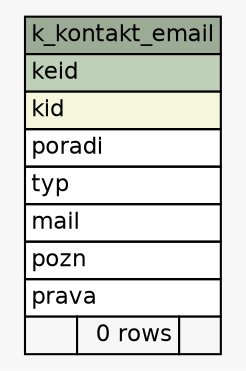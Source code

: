 // dot 2.38.0 on Mac OS X 10.9.4
// SchemaSpy rev 590
digraph "k_kontakt_email" {
  graph [
    rankdir="RL"
    bgcolor="#f7f7f7"
    nodesep="0.18"
    ranksep="0.46"
    fontname="Helvetica"
    fontsize="11"
  ];
  node [
    fontname="Helvetica"
    fontsize="11"
    shape="plaintext"
  ];
  edge [
    arrowsize="0.8"
  ];
  "k_kontakt_email" [
    label=<
    <TABLE BORDER="0" CELLBORDER="1" CELLSPACING="0" BGCOLOR="#ffffff">
      <TR><TD COLSPAN="3" BGCOLOR="#9bab96" ALIGN="CENTER">k_kontakt_email</TD></TR>
      <TR><TD PORT="keid" COLSPAN="3" BGCOLOR="#bed1b8" ALIGN="LEFT">keid</TD></TR>
      <TR><TD PORT="kid" COLSPAN="3" BGCOLOR="#f4f7da" ALIGN="LEFT">kid</TD></TR>
      <TR><TD PORT="poradi" COLSPAN="3" ALIGN="LEFT">poradi</TD></TR>
      <TR><TD PORT="typ" COLSPAN="3" ALIGN="LEFT">typ</TD></TR>
      <TR><TD PORT="mail" COLSPAN="3" ALIGN="LEFT">mail</TD></TR>
      <TR><TD PORT="pozn" COLSPAN="3" ALIGN="LEFT">pozn</TD></TR>
      <TR><TD PORT="prava" COLSPAN="3" ALIGN="LEFT">prava</TD></TR>
      <TR><TD ALIGN="LEFT" BGCOLOR="#f7f7f7">  </TD><TD ALIGN="RIGHT" BGCOLOR="#f7f7f7">0 rows</TD><TD ALIGN="RIGHT" BGCOLOR="#f7f7f7">  </TD></TR>
    </TABLE>>
    URL="tables/k_kontakt_email.html"
    tooltip="k_kontakt_email"
  ];
}

